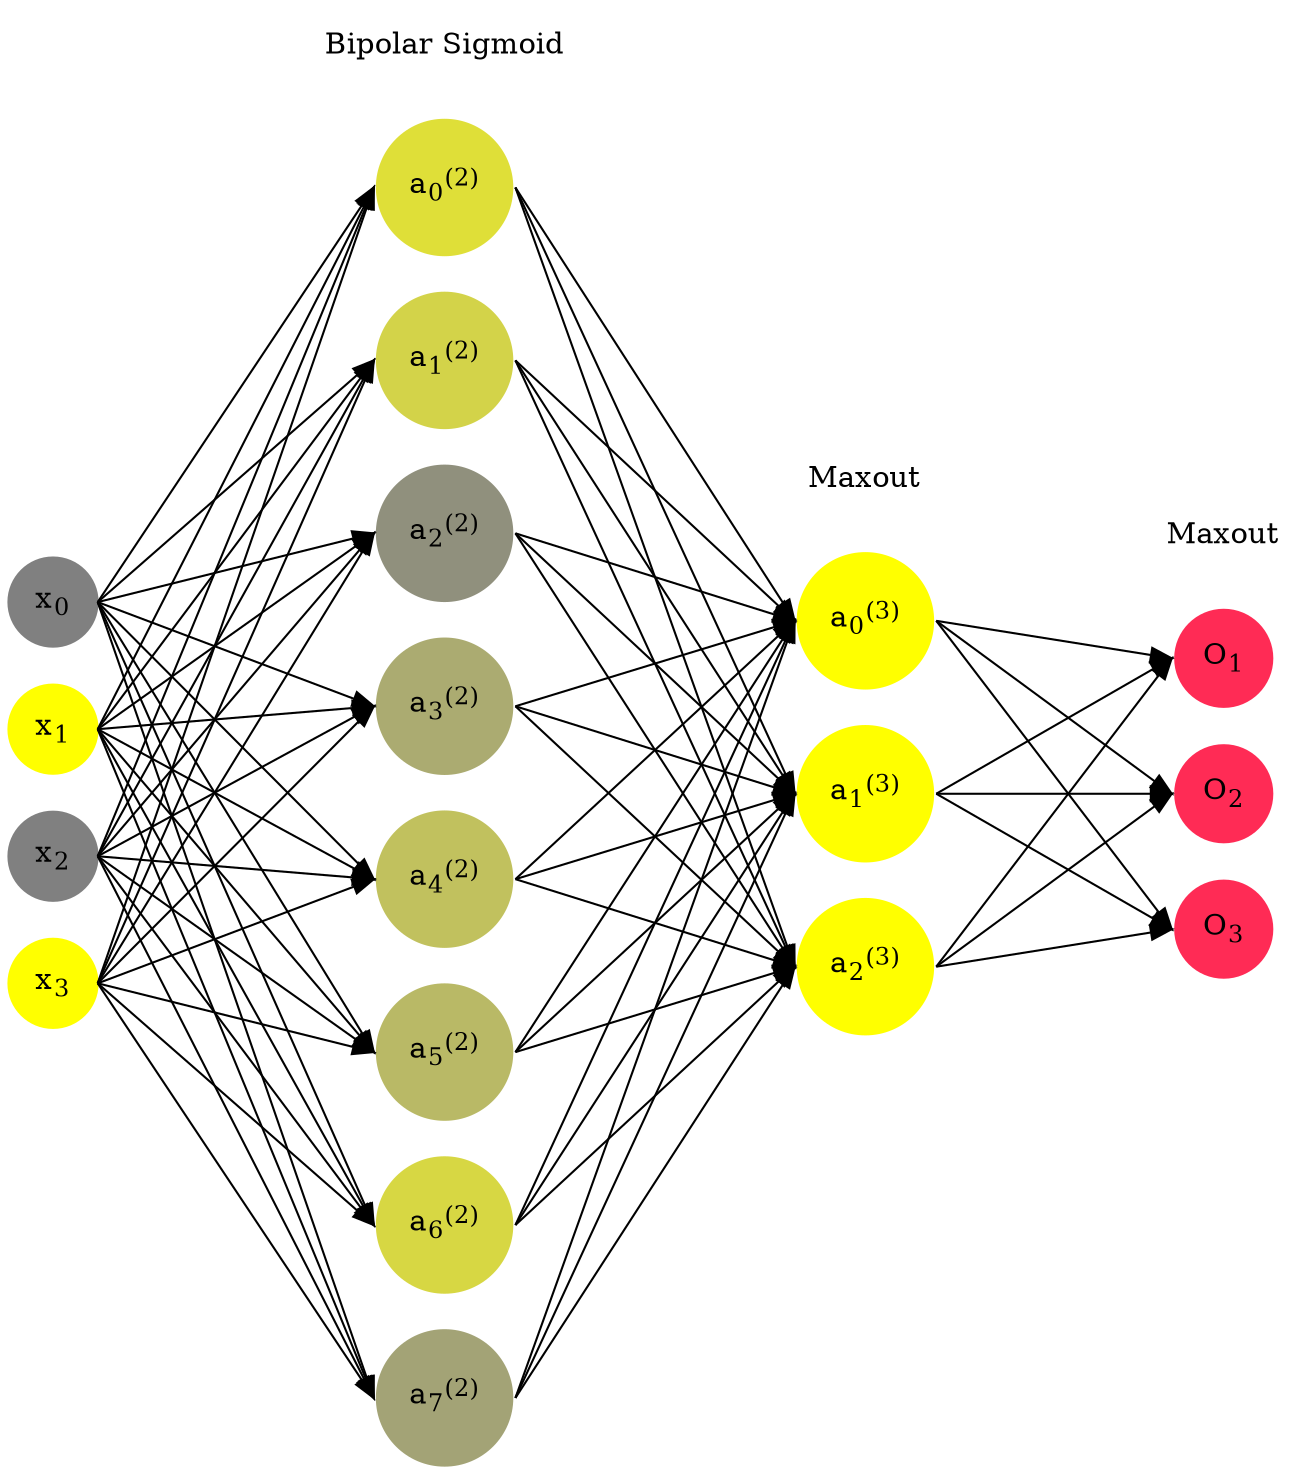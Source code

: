 digraph G {
	rankdir = LR;
	splines=false;
	edge[style=invis];
	ranksep= 1.4;
	{
	node [shape=circle, color="0.1667, 0.0, 0.5", style=filled, fillcolor="0.1667, 0.0, 0.5"];
	x0 [label=<x<sub>0</sub>>];
	}
	{
	node [shape=circle, color="0.1667, 1.0, 1.0", style=filled, fillcolor="0.1667, 1.0, 1.0"];
	x1 [label=<x<sub>1</sub>>];
	}
	{
	node [shape=circle, color="0.1667, 0.0, 0.5", style=filled, fillcolor="0.1667, 0.0, 0.5"];
	x2 [label=<x<sub>2</sub>>];
	}
	{
	node [shape=circle, color="0.1667, 1.0, 1.0", style=filled, fillcolor="0.1667, 1.0, 1.0"];
	x3 [label=<x<sub>3</sub>>];
	}
	{
	node [shape=circle, color="0.1667, 0.745088, 0.872544", style=filled, fillcolor="0.1667, 0.745088, 0.872544"];
	a02 [label=<a<sub>0</sub><sup>(2)</sup>>];
	}
	{
	node [shape=circle, color="0.1667, 0.652341, 0.826171", style=filled, fillcolor="0.1667, 0.652341, 0.826171"];
	a12 [label=<a<sub>1</sub><sup>(2)</sup>>];
	}
	{
	node [shape=circle, color="0.1667, 0.128927, 0.564463", style=filled, fillcolor="0.1667, 0.128927, 0.564463"];
	a22 [label=<a<sub>2</sub><sup>(2)</sup>>];
	}
	{
	node [shape=circle, color="0.1667, 0.341230, 0.670615", style=filled, fillcolor="0.1667, 0.341230, 0.670615"];
	a32 [label=<a<sub>3</sub><sup>(2)</sup>>];
	}
	{
	node [shape=circle, color="0.1667, 0.512684, 0.756342", style=filled, fillcolor="0.1667, 0.512684, 0.756342"];
	a42 [label=<a<sub>4</sub><sup>(2)</sup>>];
	}
	{
	node [shape=circle, color="0.1667, 0.446342, 0.723171", style=filled, fillcolor="0.1667, 0.446342, 0.723171"];
	a52 [label=<a<sub>5</sub><sup>(2)</sup>>];
	}
	{
	node [shape=circle, color="0.1667, 0.685749, 0.842875", style=filled, fillcolor="0.1667, 0.685749, 0.842875"];
	a62 [label=<a<sub>6</sub><sup>(2)</sup>>];
	}
	{
	node [shape=circle, color="0.1667, 0.273708, 0.636854", style=filled, fillcolor="0.1667, 0.273708, 0.636854"];
	a72 [label=<a<sub>7</sub><sup>(2)</sup>>];
	}
	{
	node [shape=circle, color="0.1667, 1.779587, 1.389793", style=filled, fillcolor="0.1667, 1.779587, 1.389793"];
	a03 [label=<a<sub>0</sub><sup>(3)</sup>>];
	}
	{
	node [shape=circle, color="0.1667, 1.779587, 1.389793", style=filled, fillcolor="0.1667, 1.779587, 1.389793"];
	a13 [label=<a<sub>1</sub><sup>(3)</sup>>];
	}
	{
	node [shape=circle, color="0.1667, 1.595295, 1.297647", style=filled, fillcolor="0.1667, 1.595295, 1.297647"];
	a23 [label=<a<sub>2</sub><sup>(3)</sup>>];
	}
	{
	node [shape=circle, color="0.9667, 0.83, 1.0", style=filled, fillcolor="0.9667, 0.83, 1.0"];
	O1 [label=<O<sub>1</sub>>];
	}
	{
	node [shape=circle, color="0.9667, 0.83, 1.0", style=filled, fillcolor="0.9667, 0.83, 1.0"];
	O2 [label=<O<sub>2</sub>>];
	}
	{
	node [shape=circle, color="0.9667, 0.83, 1.0", style=filled, fillcolor="0.9667, 0.83, 1.0"];
	O3 [label=<O<sub>3</sub>>];
	}
	{
	rank=same;
	x0->x1->x2->x3;
	}
	{
	rank=same;
	a02->a12->a22->a32->a42->a52->a62->a72;
	}
	{
	rank=same;
	a03->a13->a23;
	}
	{
	rank=same;
	O1->O2->O3;
	}
	l1 [shape=plaintext,label="Bipolar Sigmoid"];
	l1->a02;
	{rank=same; l1;a02};
	l2 [shape=plaintext,label="Maxout"];
	l2->a03;
	{rank=same; l2;a03};
	l3 [shape=plaintext,label="Maxout"];
	l3->O1;
	{rank=same; l3;O1};
edge[style=solid, tailport=e, headport=w];
	{x0;x1;x2;x3} -> {a02;a12;a22;a32;a42;a52;a62;a72};
	{a02;a12;a22;a32;a42;a52;a62;a72} -> {a03;a13;a23};
	{a03;a13;a23} -> {O1,O2,O3};
}
